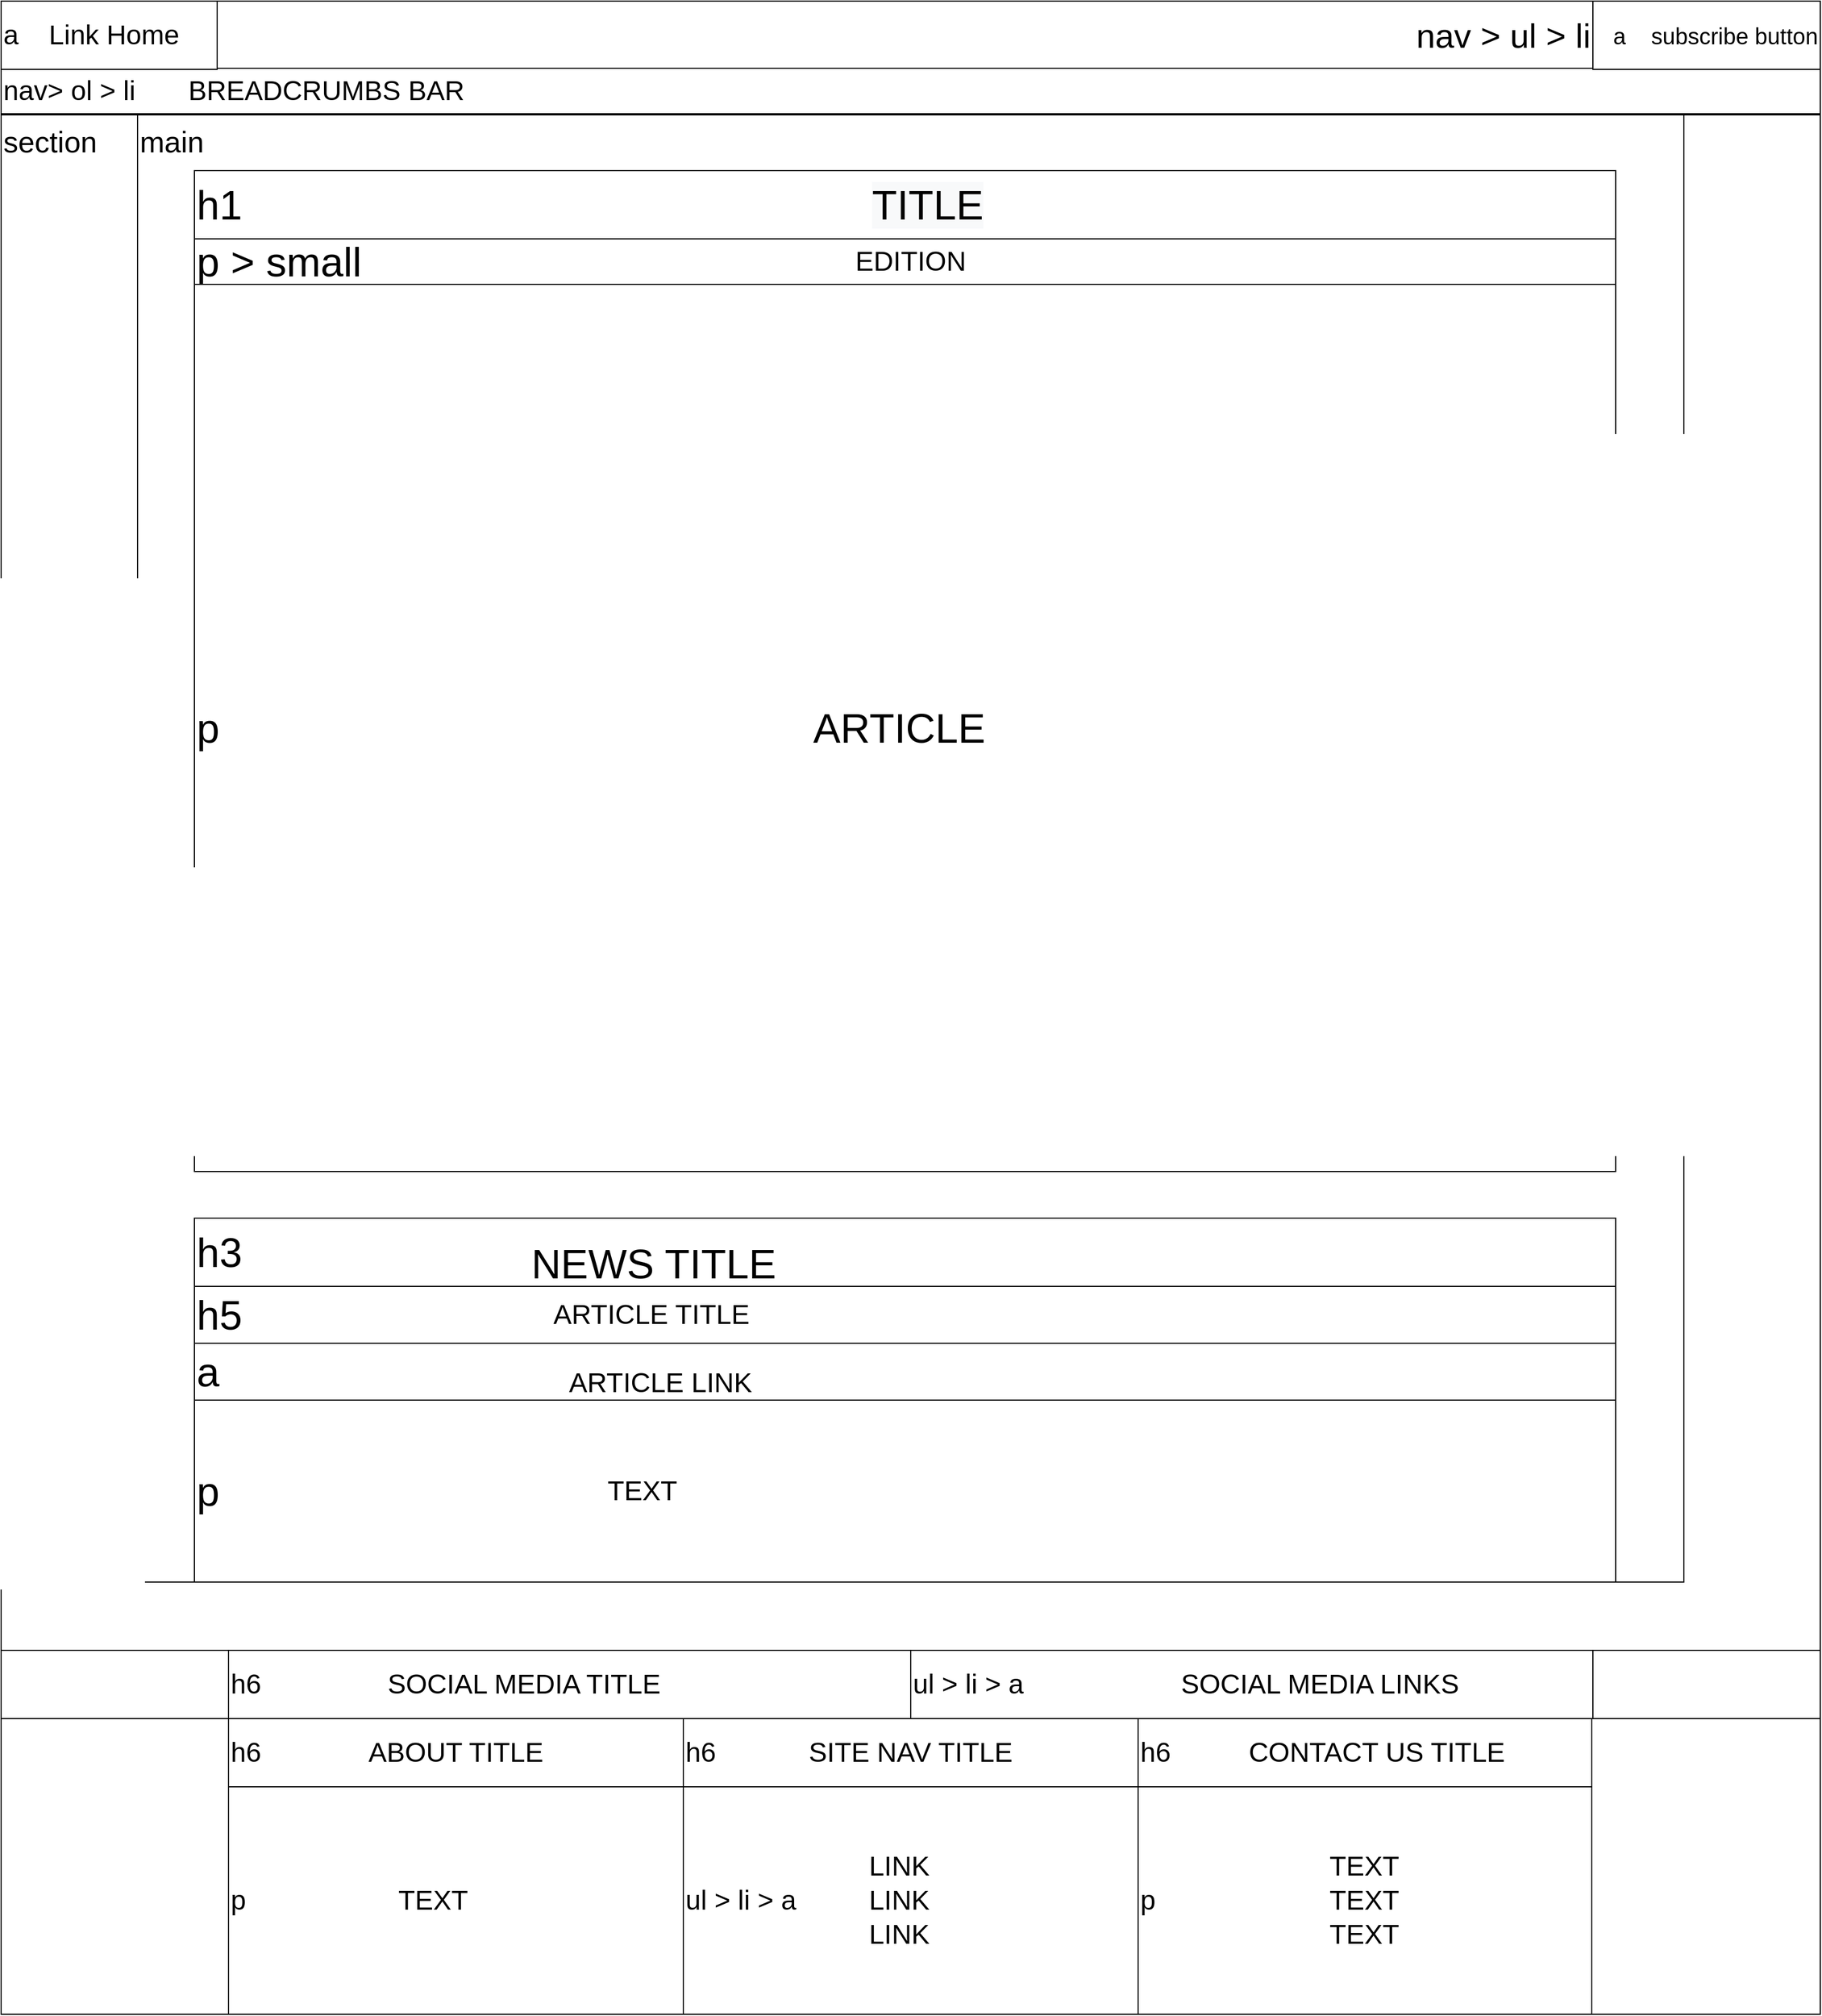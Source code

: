 <mxfile version="12.8.4"><diagram id="FCsviIuw-WtVzmyv4Oq2" name="Page-1"><mxGraphModel grid="1" dx="2844" dy="1584" gridSize="10" guides="1" tooltips="1" connect="1" arrows="1" fold="1" page="1" pageScale="1" pageWidth="1600" pageHeight="900" math="0" shadow="0"><root><mxCell id="0"/><mxCell id="1" parent="0"/><mxCell id="qIKVK5LwbVZzBmEEKbTW-9" value="" parent="1" style="rounded=0;whiteSpace=wrap;html=1;" vertex="1"><mxGeometry as="geometry" width="1600" height="1350" y="100"/></mxCell><mxCell id="OwjC_7M75jyCFXrHMi27-1" value="&lt;font style=&quot;font-size: 30px&quot;&gt;nav &amp;gt; ul &amp;gt; li&lt;/font&gt;" parent="1" style="rounded=0;whiteSpace=wrap;html=1;fillColor=#ffffff;align=right;" vertex="1"><mxGeometry as="geometry" x="190" width="1210" height="60"/></mxCell><mxCell id="OwjC_7M75jyCFXrHMi27-2" value="&lt;span style=&quot;font-size: 24px&quot;&gt;nav&amp;gt; ol &amp;gt; li&amp;nbsp; &amp;nbsp; &amp;nbsp; &amp;nbsp;BREADCRUMBS BAR&lt;/span&gt;" parent="1" style="rounded=0;whiteSpace=wrap;html=1;fillColor=#ffffff;align=left;" vertex="1"><mxGeometry as="geometry" width="1600" height="40" y="59"/></mxCell><mxCell id="OwjC_7M75jyCFXrHMi27-10" value="&lt;font style=&quot;font-size: 24px&quot;&gt;a&amp;nbsp; &amp;nbsp; Link Home&lt;/font&gt;" parent="1" style="rounded=0;whiteSpace=wrap;html=1;fillColor=#ffffff;align=left;" vertex="1"><mxGeometry as="geometry" width="190" height="60"/></mxCell><mxCell id="OwjC_7M75jyCFXrHMi27-11" value="&lt;font style=&quot;font-size: 20px&quot;&gt;a&amp;nbsp; &amp;nbsp; subscribe button&lt;/font&gt;" parent="1" style="rounded=0;whiteSpace=wrap;html=1;fillColor=#ffffff;align=right;" vertex="1"><mxGeometry as="geometry" x="1400" width="200" height="60"/></mxCell><mxCell id="OwjC_7M75jyCFXrHMi27-26" value="" parent="1" style="rounded=0;whiteSpace=wrap;html=1;fillColor=#ffffff;fontSize=24;" vertex="1"><mxGeometry as="geometry" width="1600" height="60" y="1450"/></mxCell><mxCell id="OwjC_7M75jyCFXrHMi27-27" value="" parent="1" style="rounded=0;whiteSpace=wrap;html=1;fillColor=#ffffff;fontSize=24;" vertex="1"><mxGeometry as="geometry" width="1600" height="260" y="1510"/></mxCell><mxCell id="OwjC_7M75jyCFXrHMi27-48" value="h6" parent="1" style="rounded=0;whiteSpace=wrap;html=1;fillColor=#ffffff;fontSize=24;align=left;" vertex="1"><mxGeometry as="geometry" x="200" width="600" height="60" y="1450"/></mxCell><mxCell id="OwjC_7M75jyCFXrHMi27-49" value="ul &amp;gt; li &amp;gt; a" parent="1" style="rounded=0;whiteSpace=wrap;html=1;fillColor=#ffffff;fontSize=24;align=left;" vertex="1"><mxGeometry as="geometry" x="800" width="600" height="60" y="1450"/></mxCell><mxCell id="OwjC_7M75jyCFXrHMi27-50" value="SOCIAL MEDIA TITLE" parent="1" style="text;html=1;strokeColor=none;fillColor=none;align=center;verticalAlign=middle;whiteSpace=wrap;rounded=0;fontSize=24;" vertex="1"><mxGeometry as="geometry" x="330" width="260" height="20" y="1470"/></mxCell><mxCell id="OwjC_7M75jyCFXrHMi27-51" value="SOCIAL MEDIA LINKS" parent="1" style="text;html=1;strokeColor=none;fillColor=none;align=center;verticalAlign=middle;whiteSpace=wrap;rounded=0;fontSize=24;" vertex="1"><mxGeometry as="geometry" x="1030" width="260" height="20" y="1470"/></mxCell><mxCell id="OwjC_7M75jyCFXrHMi27-52" value="h6" parent="1" style="rounded=0;whiteSpace=wrap;html=1;fillColor=#ffffff;fontSize=24;align=left;" vertex="1"><mxGeometry as="geometry" x="200" width="400" height="60" y="1510"/></mxCell><mxCell id="OwjC_7M75jyCFXrHMi27-53" value="p" parent="1" style="rounded=0;whiteSpace=wrap;html=1;fillColor=#ffffff;fontSize=24;align=left;" vertex="1"><mxGeometry as="geometry" x="200" width="400" height="200" y="1570"/></mxCell><mxCell id="OwjC_7M75jyCFXrHMi27-54" value="ABOUT TITLE" parent="1" style="text;html=1;strokeColor=none;fillColor=none;align=center;verticalAlign=middle;whiteSpace=wrap;rounded=0;fontSize=24;" vertex="1"><mxGeometry as="geometry" x="300" width="200" height="20" y="1530"/></mxCell><mxCell id="OwjC_7M75jyCFXrHMi27-55" value="TEXT" parent="1" style="text;html=1;strokeColor=none;fillColor=none;align=center;verticalAlign=middle;whiteSpace=wrap;rounded=0;fontSize=24;" vertex="1"><mxGeometry as="geometry" x="360" width="40" height="20" y="1660"/></mxCell><mxCell id="OwjC_7M75jyCFXrHMi27-56" value="h6" parent="1" style="rounded=0;whiteSpace=wrap;html=1;fillColor=#ffffff;fontSize=24;align=left;" vertex="1"><mxGeometry as="geometry" x="600" width="400" height="60" y="1510"/></mxCell><mxCell id="OwjC_7M75jyCFXrHMi27-57" value="ul &amp;gt; li &amp;gt; a" parent="1" style="rounded=0;whiteSpace=wrap;html=1;fillColor=#ffffff;fontSize=24;align=left;" vertex="1"><mxGeometry as="geometry" x="600" width="400" height="200" y="1570"/></mxCell><mxCell id="OwjC_7M75jyCFXrHMi27-58" value="SITE NAV TITLE" parent="1" style="text;html=1;strokeColor=none;fillColor=none;align=center;verticalAlign=middle;whiteSpace=wrap;rounded=0;fontSize=24;" vertex="1"><mxGeometry as="geometry" x="680" width="240" height="20" y="1530"/></mxCell><mxCell id="OwjC_7M75jyCFXrHMi27-59" value="LINK" parent="1" style="text;html=1;strokeColor=none;fillColor=none;align=center;verticalAlign=middle;whiteSpace=wrap;rounded=0;fontSize=24;" vertex="1"><mxGeometry as="geometry" x="770" width="40" height="20" y="1660"/></mxCell><mxCell id="OwjC_7M75jyCFXrHMi27-60" value="h6" parent="1" style="rounded=0;whiteSpace=wrap;html=1;fillColor=#ffffff;fontSize=24;align=left;" vertex="1"><mxGeometry as="geometry" x="1000" width="399" height="60" y="1510"/></mxCell><mxCell id="OwjC_7M75jyCFXrHMi27-61" value="p" parent="1" style="rounded=0;whiteSpace=wrap;html=1;fillColor=#ffffff;fontSize=24;align=left;" vertex="1"><mxGeometry as="geometry" x="1000" width="399" height="200" y="1570"/></mxCell><mxCell id="OwjC_7M75jyCFXrHMi27-62" value="CONTACT US TITLE" parent="1" style="text;html=1;strokeColor=none;fillColor=none;align=center;verticalAlign=middle;whiteSpace=wrap;rounded=0;fontSize=24;" vertex="1"><mxGeometry as="geometry" x="1080" width="260" height="20" y="1530"/></mxCell><mxCell id="OwjC_7M75jyCFXrHMi27-63" value="TEXT" parent="1" style="text;html=1;strokeColor=none;fillColor=none;align=center;verticalAlign=middle;whiteSpace=wrap;rounded=0;fontSize=24;" vertex="1"><mxGeometry as="geometry" x="1179" width="40" height="20" y="1660"/></mxCell><mxCell id="OwjC_7M75jyCFXrHMi27-64" value="LINK" parent="1" style="text;html=1;strokeColor=none;fillColor=none;align=center;verticalAlign=middle;whiteSpace=wrap;rounded=0;fontSize=24;" vertex="1"><mxGeometry as="geometry" x="770" width="40" height="20" y="1630"/></mxCell><mxCell id="OwjC_7M75jyCFXrHMi27-65" value="LINK" parent="1" style="text;html=1;strokeColor=none;fillColor=none;align=center;verticalAlign=middle;whiteSpace=wrap;rounded=0;fontSize=24;" vertex="1"><mxGeometry as="geometry" x="770" width="40" height="20" y="1690"/></mxCell><mxCell id="OwjC_7M75jyCFXrHMi27-66" value="TEXT" parent="1" style="text;html=1;strokeColor=none;fillColor=none;align=center;verticalAlign=middle;whiteSpace=wrap;rounded=0;fontSize=24;" vertex="1"><mxGeometry as="geometry" x="1179" width="40" height="20" y="1690"/></mxCell><mxCell id="OwjC_7M75jyCFXrHMi27-67" value="TEXT" parent="1" style="text;html=1;strokeColor=none;fillColor=none;align=center;verticalAlign=middle;whiteSpace=wrap;rounded=0;fontSize=24;" vertex="1"><mxGeometry as="geometry" x="1179" width="40" height="20" y="1630"/></mxCell><mxCell id="OwjC_7M75jyCFXrHMi27-68" value="" parent="1" style="rounded=0;whiteSpace=wrap;html=1;" vertex="1"><mxGeometry as="geometry" x="120" width="1360" height="1290" y="100"/></mxCell><mxCell id="OwjC_7M75jyCFXrHMi27-69" value="&lt;div align=&quot;left&quot; style=&quot;font-size: 26px&quot;&gt;&lt;font style=&quot;font-size: 26px&quot;&gt;section&lt;/font&gt;&lt;/div&gt;" parent="1" style="text;html=1;strokeColor=none;fillColor=none;align=left;verticalAlign=middle;whiteSpace=wrap;rounded=0;" vertex="1"><mxGeometry as="geometry" width="120" height="50" y="99"/></mxCell><mxCell id="OwjC_7M75jyCFXrHMi27-70" value="&lt;div align=&quot;left&quot; style=&quot;font-size: 26px&quot;&gt;&lt;font style=&quot;font-size: 26px&quot;&gt;main&lt;/font&gt;&lt;/div&gt;" parent="1" style="text;html=1;strokeColor=none;fillColor=none;align=left;verticalAlign=middle;whiteSpace=wrap;rounded=0;" vertex="1"><mxGeometry as="geometry" x="120" width="120" height="50" y="99"/></mxCell><mxCell id="OwjC_7M75jyCFXrHMi27-71" value="&lt;div align=&quot;left&quot;&gt;&lt;font style=&quot;font-size: 36px&quot;&gt;h1&lt;/font&gt;&lt;/div&gt;" parent="1" style="rounded=0;whiteSpace=wrap;html=1;align=left;" vertex="1"><mxGeometry as="geometry" x="170" width="1250" height="60" y="149"/></mxCell><mxCell id="OwjC_7M75jyCFXrHMi27-72" value="&lt;div align=&quot;left&quot;&gt;&lt;font style=&quot;font-size: 36px&quot;&gt;p &amp;gt; small&lt;/font&gt;&lt;/div&gt;" parent="1" style="rounded=0;whiteSpace=wrap;html=1;align=left;" vertex="1"><mxGeometry as="geometry" x="170" width="1250" height="40" y="209"/></mxCell><mxCell id="OwjC_7M75jyCFXrHMi27-73" value="&lt;div align=&quot;left&quot;&gt;&lt;font style=&quot;font-size: 36px&quot;&gt;p&lt;/font&gt;&lt;/div&gt;" parent="1" style="rounded=0;whiteSpace=wrap;html=1;align=left;" vertex="1"><mxGeometry as="geometry" x="170" width="1250" height="780" y="249"/></mxCell><mxCell id="OwjC_7M75jyCFXrHMi27-78" value="&lt;font style=&quot;font-size: 36px&quot;&gt;ARTICLE&lt;/font&gt;" parent="1" style="text;html=1;strokeColor=none;fillColor=none;align=center;verticalAlign=middle;whiteSpace=wrap;rounded=0;" vertex="1"><mxGeometry as="geometry" x="660" width="260" height="20" y="629"/></mxCell><mxCell id="OwjC_7M75jyCFXrHMi27-83" value="&lt;font style=&quot;font-size: 24px&quot;&gt;EDITION&lt;/font&gt;" parent="1" style="text;html=1;strokeColor=none;fillColor=none;align=center;verticalAlign=middle;whiteSpace=wrap;rounded=0;" vertex="1"><mxGeometry as="geometry" x="670" width="260" height="20" y="219"/></mxCell><mxCell id="OwjC_7M75jyCFXrHMi27-84" value="&lt;font style=&quot;font-size: 36px&quot;&gt;&lt;span style=&quot;display: inline ; float: none ; background-color: rgb(248 , 249 , 250) ; color: rgb(0 , 0 , 0) ; font-family: &amp;#34;helvetica&amp;#34; ; font-size: 36px ; font-style: normal ; font-variant: normal ; font-weight: 400 ; letter-spacing: normal ; text-align: center ; text-decoration: none ; text-indent: 0px ; text-transform: none ; white-space: normal ; word-spacing: 0px&quot;&gt;TITLE&lt;/span&gt;&lt;/font&gt;&lt;b&gt;&lt;/b&gt;&lt;i&gt;&lt;/i&gt;&lt;u&gt;&lt;/u&gt;&lt;sub&gt;&lt;/sub&gt;&lt;sup&gt;&lt;/sup&gt;&lt;strike&gt;&lt;/strike&gt;" parent="1" style="text;html=1;strokeColor=none;fillColor=none;align=center;verticalAlign=middle;whiteSpace=wrap;rounded=0;" vertex="1"><mxGeometry as="geometry" x="685" width="260" height="20" y="169"/></mxCell><mxCell id="qIKVK5LwbVZzBmEEKbTW-1" value="&lt;div align=&quot;left&quot;&gt;&lt;font style=&quot;font-size: 36px&quot;&gt;h3&lt;/font&gt;&lt;/div&gt;" parent="1" style="rounded=0;whiteSpace=wrap;html=1;align=left;" vertex="1"><mxGeometry as="geometry" x="170" width="1250" height="60" y="1070"/></mxCell><mxCell id="qIKVK5LwbVZzBmEEKbTW-2" value="&lt;div align=&quot;left&quot;&gt;&lt;font style=&quot;font-size: 36px&quot;&gt;h5&lt;/font&gt;&lt;/div&gt;" parent="1" style="rounded=0;whiteSpace=wrap;html=1;align=left;" vertex="1"><mxGeometry as="geometry" x="170" width="1250" height="50" y="1130"/></mxCell><mxCell id="qIKVK5LwbVZzBmEEKbTW-3" value="&lt;div align=&quot;left&quot;&gt;&lt;font style=&quot;font-size: 36px&quot;&gt;a&lt;/font&gt;&lt;/div&gt;" parent="1" style="rounded=0;whiteSpace=wrap;html=1;align=left;" vertex="1"><mxGeometry as="geometry" x="170" width="1250" height="50" y="1180"/></mxCell><mxCell id="qIKVK5LwbVZzBmEEKbTW-4" value="&lt;div align=&quot;left&quot;&gt;&lt;font style=&quot;font-size: 36px&quot;&gt;p&lt;/font&gt;&lt;/div&gt;" parent="1" style="rounded=0;whiteSpace=wrap;html=1;align=left;" vertex="1"><mxGeometry as="geometry" x="170" width="1250" height="160" y="1230"/></mxCell><mxCell id="qIKVK5LwbVZzBmEEKbTW-5" value="&lt;font style=&quot;font-size: 24px&quot;&gt;ARTICLE TITLE&lt;/font&gt;" parent="1" style="text;html=1;strokeColor=none;fillColor=none;align=center;verticalAlign=middle;whiteSpace=wrap;rounded=0;" vertex="1"><mxGeometry as="geometry" x="461.5" width="220" height="20" y="1145"/></mxCell><mxCell id="qIKVK5LwbVZzBmEEKbTW-6" value="&lt;font style=&quot;font-size: 36px&quot;&gt;NEWS&lt;span style=&quot;display: inline ; float: none ; background-color: rgb(248 , 249 , 250) ; color: transparent ; font-family: monospace ; font-size: 0px ; font-style: normal ; font-variant: normal ; font-weight: 400 ; letter-spacing: normal ; text-align: left ; text-decoration: none ; text-indent: 0px ; text-transform: none ; white-space: nowrap ; word-break: break-all ; word-spacing: 0px&quot;&gt;%3CmxGraphModel%3E%3Croot%3E%3CmxCell%20id%3D%220%22%2F%3E%3CmxCell%20id%3D%221%22%20parent%3D%220%22%2F%3E%3CmxCell%20id%3D%222%22%20value%3D%22%26lt%3Bfont%20style%3D%26quot%3Bfont-size%3A%2036px%26quot%3B%26gt%3BTITLE%26lt%3B%2Ffont%26gt%3B%22%20parent%3D%221%22%20vertex%3D%221%22%20style%3D%22text%3Bhtml%3D1%3BstrokeColor%3Dnone%3BfillColor%3Dnone%3Balign%3Dcenter%3BverticalAlign%3Dmiddle%3BwhiteSpace%3Dwrap%3Brounded%3D0%3B%22%3E%3CmxGeometry%20as%3D%22geometry%22%20height%3D%2220%22%20width%3D%22130%22%20y%3D%221605%22%20x%3D%22385%22%2F%3E%3C%2FmxCell%3E%3C%2Froot%3E%3C%2FmxGraphModel%3E&lt;/span&gt; TITLE&lt;/font&gt;" parent="1" style="text;html=1;strokeColor=none;fillColor=none;align=center;verticalAlign=middle;whiteSpace=wrap;rounded=0;" vertex="1"><mxGeometry as="geometry" x="464" width="220" height="20" y="1100"/></mxCell><mxCell id="qIKVK5LwbVZzBmEEKbTW-7" value="&lt;font style=&quot;font-size: 24px&quot;&gt;TEXT&lt;/font&gt;" parent="1" style="text;html=1;strokeColor=none;fillColor=none;align=center;verticalAlign=middle;whiteSpace=wrap;rounded=0;" vertex="1"><mxGeometry as="geometry" x="454" width="220" height="20" y="1300"/></mxCell><mxCell id="qIKVK5LwbVZzBmEEKbTW-8" value="&lt;font style=&quot;font-size: 24px&quot;&gt;ARTICLE LINK&lt;/font&gt;" parent="1" style="text;html=1;strokeColor=none;fillColor=none;align=center;verticalAlign=middle;whiteSpace=wrap;rounded=0;" vertex="1"><mxGeometry as="geometry" x="470" width="220" height="20" y="1205"/></mxCell></root></mxGraphModel></diagram></mxfile>